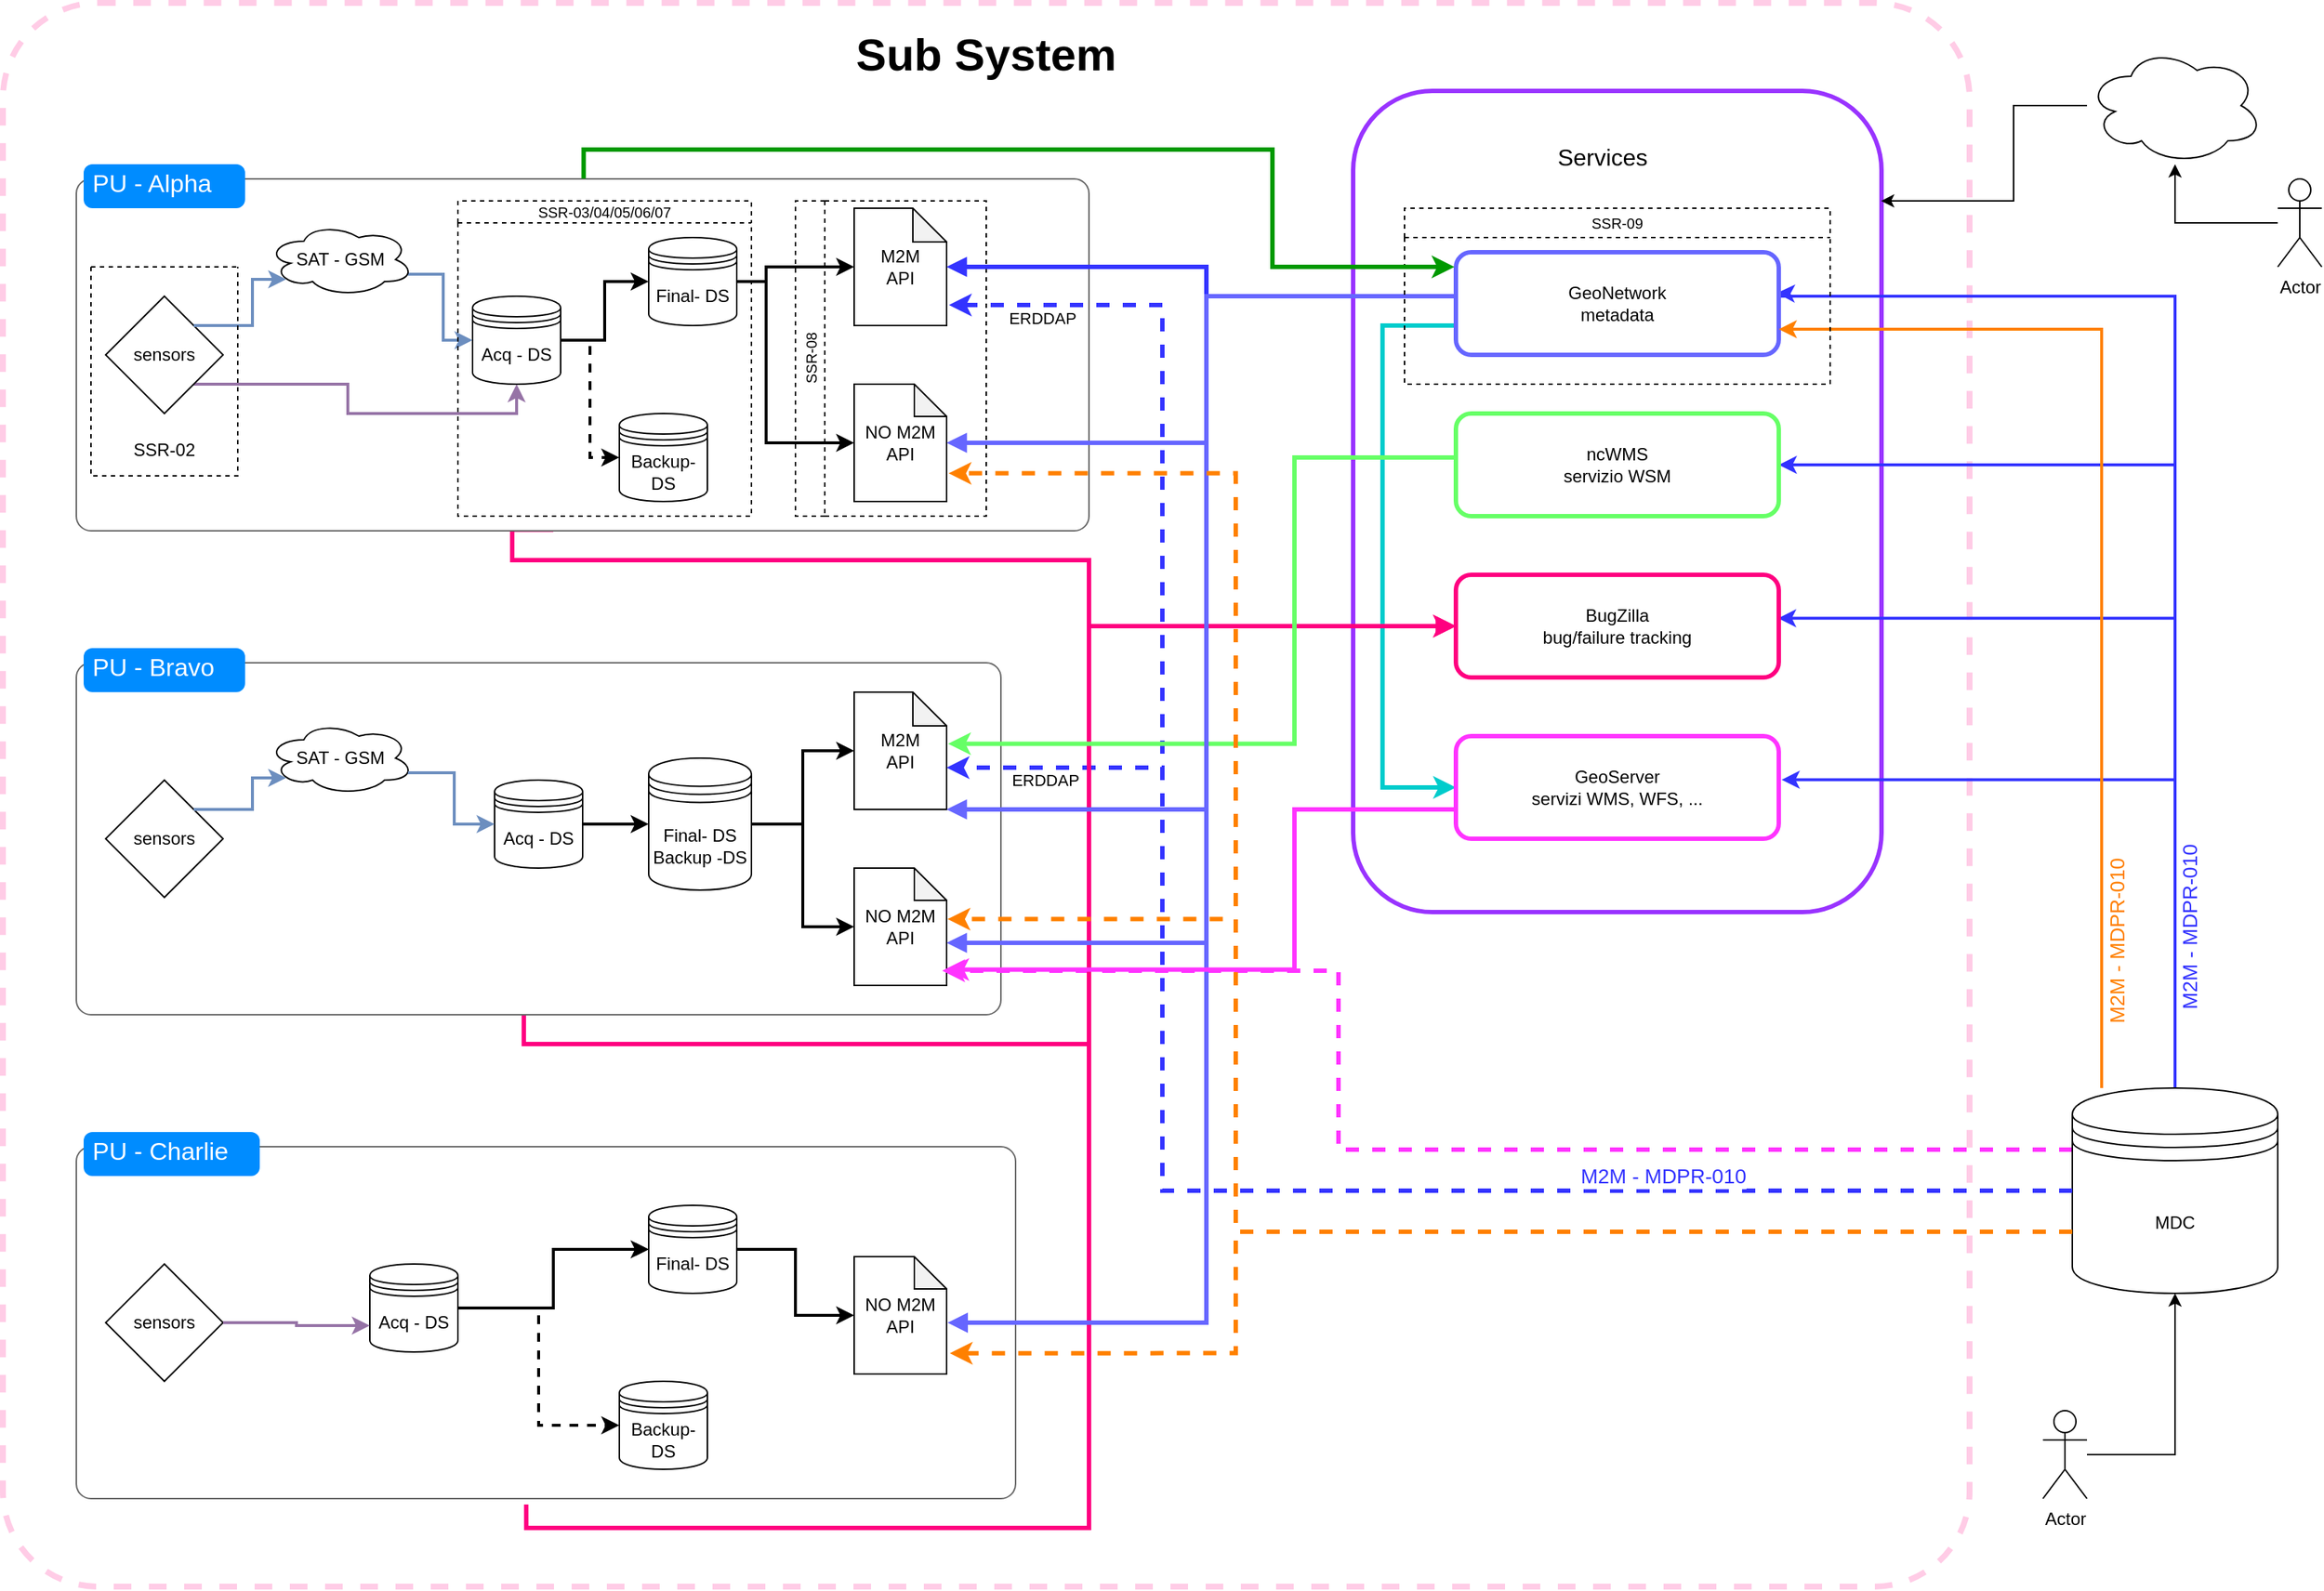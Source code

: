 <mxfile version="24.2.5" type="github">
  <diagram name="Page-1" id="bfDNPefN6Lrd9YBWwyX1">
    <mxGraphModel dx="3146" dy="1217" grid="1" gridSize="10" guides="1" tooltips="1" connect="1" arrows="1" fold="1" page="1" pageScale="1" pageWidth="1654" pageHeight="1169" math="0" shadow="0">
      <root>
        <mxCell id="0" />
        <mxCell id="1" parent="0" />
        <mxCell id="MMC6k4Qsr7HWgsB9ttCt-1" value="" style="rounded=1;whiteSpace=wrap;html=1;arcSize=6;strokeColor=#FFCCE6;strokeWidth=4;dashed=1;" parent="1" vertex="1">
          <mxGeometry x="40" y="40" width="1340" height="1080" as="geometry" />
        </mxCell>
        <mxCell id="MMC6k4Qsr7HWgsB9ttCt-3" value="" style="rounded=1;whiteSpace=wrap;html=1;strokeWidth=3;strokeColor=#9933FF;" parent="1" vertex="1">
          <mxGeometry x="960" y="100" width="360" height="560" as="geometry" />
        </mxCell>
        <mxCell id="Ka6YAdAQ--pgE9nVWyub-12" style="edgeStyle=orthogonalEdgeStyle;rounded=0;orthogonalLoop=1;jettySize=auto;html=1;exitX=0.471;exitY=0.997;exitDx=0;exitDy=0;exitPerimeter=0;entryX=0;entryY=0.5;entryDx=0;entryDy=0;strokeWidth=3;strokeColor=#FF0080;" parent="1" source="MMC6k4Qsr7HWgsB9ttCt-4" target="MMC6k4Qsr7HWgsB9ttCt-80" edge="1">
          <mxGeometry relative="1" as="geometry">
            <mxPoint x="1030" y="470" as="targetPoint" />
            <Array as="points">
              <mxPoint x="387" y="420" />
              <mxPoint x="780" y="420" />
              <mxPoint x="780" y="465" />
            </Array>
          </mxGeometry>
        </mxCell>
        <mxCell id="MMC6k4Qsr7HWgsB9ttCt-4" value="" style="shape=mxgraph.mockup.containers.marginRect;rectMarginTop=10;strokeColor=#666666;strokeWidth=1;dashed=0;rounded=1;arcSize=5;recursiveResize=0;html=1;whiteSpace=wrap;fontSize=10;" parent="1" vertex="1">
          <mxGeometry x="90" y="150" width="690" height="250" as="geometry" />
        </mxCell>
        <mxCell id="Ka6YAdAQ--pgE9nVWyub-41" value="SSR-08" style="swimlane;horizontal=0;whiteSpace=wrap;html=1;dashed=1;startSize=20;fontSize=10;fontStyle=0" parent="MMC6k4Qsr7HWgsB9ttCt-4" vertex="1">
          <mxGeometry x="490" y="25" width="130" height="215" as="geometry" />
        </mxCell>
        <mxCell id="MMC6k4Qsr7HWgsB9ttCt-5" value="PU - Alpha" style="shape=rect;strokeColor=none;fillColor=#008cff;strokeWidth=1;dashed=0;rounded=1;arcSize=20;fontColor=#ffffff;fontSize=17;spacing=2;spacingTop=-2;align=left;autosize=1;spacingLeft=4;resizeWidth=0;resizeHeight=0;perimeter=none;html=1;whiteSpace=wrap;" parent="MMC6k4Qsr7HWgsB9ttCt-4" vertex="1">
          <mxGeometry x="5" width="110" height="30" as="geometry" />
        </mxCell>
        <mxCell id="MMC6k4Qsr7HWgsB9ttCt-24" value="" style="group" parent="MMC6k4Qsr7HWgsB9ttCt-4" vertex="1" connectable="0">
          <mxGeometry x="20" y="30" width="573" height="200" as="geometry" />
        </mxCell>
        <mxCell id="MMC6k4Qsr7HWgsB9ttCt-19" style="edgeStyle=orthogonalEdgeStyle;rounded=0;orthogonalLoop=1;jettySize=auto;html=1;exitX=1;exitY=1;exitDx=0;exitDy=0;entryX=0.5;entryY=1;entryDx=0;entryDy=0;strokeWidth=2;fillColor=#e1d5e7;strokeColor=#9673a6;" parent="MMC6k4Qsr7HWgsB9ttCt-24" source="MMC6k4Qsr7HWgsB9ttCt-13" target="MMC6k4Qsr7HWgsB9ttCt-10" edge="1">
          <mxGeometry relative="1" as="geometry" />
        </mxCell>
        <mxCell id="MMC6k4Qsr7HWgsB9ttCt-13" value="sensors" style="rhombus;whiteSpace=wrap;html=1;" parent="MMC6k4Qsr7HWgsB9ttCt-24" vertex="1">
          <mxGeometry y="60" width="80" height="80" as="geometry" />
        </mxCell>
        <mxCell id="MMC6k4Qsr7HWgsB9ttCt-20" style="edgeStyle=orthogonalEdgeStyle;rounded=0;orthogonalLoop=1;jettySize=auto;html=1;exitX=1;exitY=0.5;exitDx=0;exitDy=0;entryX=0;entryY=0.5;entryDx=0;entryDy=0;strokeWidth=2;" parent="MMC6k4Qsr7HWgsB9ttCt-24" source="MMC6k4Qsr7HWgsB9ttCt-10" target="MMC6k4Qsr7HWgsB9ttCt-11" edge="1">
          <mxGeometry relative="1" as="geometry" />
        </mxCell>
        <mxCell id="MMC6k4Qsr7HWgsB9ttCt-21" style="edgeStyle=orthogonalEdgeStyle;rounded=0;orthogonalLoop=1;jettySize=auto;html=1;exitX=1;exitY=0.5;exitDx=0;exitDy=0;entryX=0;entryY=0.5;entryDx=0;entryDy=0;strokeWidth=2;dashed=1;" parent="MMC6k4Qsr7HWgsB9ttCt-24" source="MMC6k4Qsr7HWgsB9ttCt-10" target="MMC6k4Qsr7HWgsB9ttCt-12" edge="1">
          <mxGeometry relative="1" as="geometry" />
        </mxCell>
        <mxCell id="MMC6k4Qsr7HWgsB9ttCt-10" value="Acq -&amp;nbsp;&lt;span style=&quot;background-color: initial;&quot;&gt;DS&lt;/span&gt;" style="shape=datastore;whiteSpace=wrap;html=1;" parent="MMC6k4Qsr7HWgsB9ttCt-24" vertex="1">
          <mxGeometry x="250" y="60" width="60" height="60" as="geometry" />
        </mxCell>
        <mxCell id="MMC6k4Qsr7HWgsB9ttCt-11" value="Final- DS" style="shape=datastore;whiteSpace=wrap;html=1;" parent="MMC6k4Qsr7HWgsB9ttCt-24" vertex="1">
          <mxGeometry x="370" y="20" width="60" height="60" as="geometry" />
        </mxCell>
        <mxCell id="MMC6k4Qsr7HWgsB9ttCt-12" value="Backup- DS" style="shape=datastore;whiteSpace=wrap;html=1;" parent="MMC6k4Qsr7HWgsB9ttCt-24" vertex="1">
          <mxGeometry x="350" y="140" width="60" height="60" as="geometry" />
        </mxCell>
        <mxCell id="MMC6k4Qsr7HWgsB9ttCt-18" style="edgeStyle=orthogonalEdgeStyle;rounded=0;orthogonalLoop=1;jettySize=auto;html=1;exitX=0.96;exitY=0.7;exitDx=0;exitDy=0;exitPerimeter=0;entryX=0;entryY=0.5;entryDx=0;entryDy=0;strokeWidth=2;fillColor=#dae8fc;strokeColor=#6c8ebf;" parent="MMC6k4Qsr7HWgsB9ttCt-24" source="MMC6k4Qsr7HWgsB9ttCt-14" target="MMC6k4Qsr7HWgsB9ttCt-10" edge="1">
          <mxGeometry relative="1" as="geometry" />
        </mxCell>
        <mxCell id="MMC6k4Qsr7HWgsB9ttCt-14" value="SAT - GSM" style="ellipse;shape=cloud;whiteSpace=wrap;html=1;" parent="MMC6k4Qsr7HWgsB9ttCt-24" vertex="1">
          <mxGeometry x="110" y="10" width="100" height="50" as="geometry" />
        </mxCell>
        <mxCell id="MMC6k4Qsr7HWgsB9ttCt-15" value="M2M&lt;div&gt;API&lt;/div&gt;" style="shape=note;whiteSpace=wrap;html=1;backgroundOutline=1;darkOpacity=0.05;size=23;" parent="MMC6k4Qsr7HWgsB9ttCt-24" vertex="1">
          <mxGeometry x="510" width="63" height="80" as="geometry" />
        </mxCell>
        <mxCell id="MMC6k4Qsr7HWgsB9ttCt-16" value="NO M2M&lt;div&gt;API&lt;/div&gt;" style="shape=note;whiteSpace=wrap;html=1;backgroundOutline=1;darkOpacity=0.05;size=22;" parent="MMC6k4Qsr7HWgsB9ttCt-24" vertex="1">
          <mxGeometry x="510" y="120" width="63" height="80" as="geometry" />
        </mxCell>
        <mxCell id="MMC6k4Qsr7HWgsB9ttCt-17" style="edgeStyle=orthogonalEdgeStyle;rounded=0;orthogonalLoop=1;jettySize=auto;html=1;exitX=1;exitY=0;exitDx=0;exitDy=0;entryX=0.13;entryY=0.77;entryDx=0;entryDy=0;entryPerimeter=0;strokeWidth=2;fillColor=#dae8fc;strokeColor=#6c8ebf;" parent="MMC6k4Qsr7HWgsB9ttCt-24" source="MMC6k4Qsr7HWgsB9ttCt-13" target="MMC6k4Qsr7HWgsB9ttCt-14" edge="1">
          <mxGeometry relative="1" as="geometry" />
        </mxCell>
        <mxCell id="MMC6k4Qsr7HWgsB9ttCt-22" style="edgeStyle=orthogonalEdgeStyle;rounded=0;orthogonalLoop=1;jettySize=auto;html=1;exitX=1;exitY=0.5;exitDx=0;exitDy=0;entryX=0;entryY=0.5;entryDx=0;entryDy=0;entryPerimeter=0;strokeWidth=2;" parent="MMC6k4Qsr7HWgsB9ttCt-24" source="MMC6k4Qsr7HWgsB9ttCt-11" target="MMC6k4Qsr7HWgsB9ttCt-15" edge="1">
          <mxGeometry relative="1" as="geometry">
            <Array as="points">
              <mxPoint x="450" y="50" />
              <mxPoint x="450" y="40" />
            </Array>
          </mxGeometry>
        </mxCell>
        <mxCell id="MMC6k4Qsr7HWgsB9ttCt-23" style="edgeStyle=orthogonalEdgeStyle;rounded=0;orthogonalLoop=1;jettySize=auto;html=1;exitX=1;exitY=0.5;exitDx=0;exitDy=0;entryX=0;entryY=0.5;entryDx=0;entryDy=0;entryPerimeter=0;strokeWidth=2;" parent="MMC6k4Qsr7HWgsB9ttCt-24" source="MMC6k4Qsr7HWgsB9ttCt-11" target="MMC6k4Qsr7HWgsB9ttCt-16" edge="1">
          <mxGeometry relative="1" as="geometry">
            <Array as="points">
              <mxPoint x="450" y="50" />
              <mxPoint x="450" y="160" />
            </Array>
          </mxGeometry>
        </mxCell>
        <mxCell id="Ka6YAdAQ--pgE9nVWyub-44" value="" style="swimlane;startSize=0;dashed=1;" parent="MMC6k4Qsr7HWgsB9ttCt-24" vertex="1">
          <mxGeometry x="-10" y="40" width="100" height="142.5" as="geometry">
            <mxRectangle x="-170" y="335" width="110" height="125" as="alternateBounds" />
          </mxGeometry>
        </mxCell>
        <mxCell id="Ka6YAdAQ--pgE9nVWyub-19" value="SSR-02" style="text;strokeColor=none;align=center;fillColor=none;html=1;verticalAlign=middle;whiteSpace=wrap;rounded=0;" parent="MMC6k4Qsr7HWgsB9ttCt-4" vertex="1">
          <mxGeometry x="30" y="180" width="60" height="30" as="geometry" />
        </mxCell>
        <mxCell id="Ka6YAdAQ--pgE9nVWyub-20" value="SSR-03/04/05/06/07" style="swimlane;dashed=1;fontStyle=0;fontSize=10;startSize=15;" parent="MMC6k4Qsr7HWgsB9ttCt-4" vertex="1">
          <mxGeometry x="260" y="25" width="200" height="215" as="geometry" />
        </mxCell>
        <mxCell id="MMC6k4Qsr7HWgsB9ttCt-6" value="" style="shape=mxgraph.mockup.containers.marginRect;rectMarginTop=10;strokeColor=#666666;strokeWidth=1;dashed=0;rounded=1;arcSize=5;recursiveResize=0;html=1;whiteSpace=wrap;" parent="1" vertex="1">
          <mxGeometry x="90" y="480" width="630" height="250" as="geometry" />
        </mxCell>
        <mxCell id="MMC6k4Qsr7HWgsB9ttCt-7" value="PU - Bravo" style="shape=rect;strokeColor=none;fillColor=#008cff;strokeWidth=1;dashed=0;rounded=1;arcSize=20;fontColor=#ffffff;fontSize=17;spacing=2;spacingTop=-2;align=left;autosize=1;spacingLeft=4;resizeWidth=0;resizeHeight=0;perimeter=none;html=1;whiteSpace=wrap;" parent="MMC6k4Qsr7HWgsB9ttCt-6" vertex="1">
          <mxGeometry x="5" width="110" height="30" as="geometry" />
        </mxCell>
        <mxCell id="MMC6k4Qsr7HWgsB9ttCt-40" value="" style="group" parent="MMC6k4Qsr7HWgsB9ttCt-6" vertex="1" connectable="0">
          <mxGeometry x="20" y="30" width="573" height="200" as="geometry" />
        </mxCell>
        <mxCell id="MMC6k4Qsr7HWgsB9ttCt-42" value="sensors" style="rhombus;whiteSpace=wrap;html=1;" parent="MMC6k4Qsr7HWgsB9ttCt-40" vertex="1">
          <mxGeometry y="60" width="80" height="80" as="geometry" />
        </mxCell>
        <mxCell id="MMC6k4Qsr7HWgsB9ttCt-49" value="SAT - GSM" style="ellipse;shape=cloud;whiteSpace=wrap;html=1;" parent="MMC6k4Qsr7HWgsB9ttCt-40" vertex="1">
          <mxGeometry x="110" y="20" width="100" height="50" as="geometry" />
        </mxCell>
        <mxCell id="MMC6k4Qsr7HWgsB9ttCt-50" value="M2M&lt;div&gt;API&lt;/div&gt;" style="shape=note;whiteSpace=wrap;html=1;backgroundOutline=1;darkOpacity=0.05;size=23;" parent="MMC6k4Qsr7HWgsB9ttCt-40" vertex="1">
          <mxGeometry x="510" width="63" height="80" as="geometry" />
        </mxCell>
        <mxCell id="MMC6k4Qsr7HWgsB9ttCt-51" value="NO M2M&lt;div&gt;API&lt;/div&gt;" style="shape=note;whiteSpace=wrap;html=1;backgroundOutline=1;darkOpacity=0.05;size=22;" parent="MMC6k4Qsr7HWgsB9ttCt-40" vertex="1">
          <mxGeometry x="510" y="120" width="63" height="80" as="geometry" />
        </mxCell>
        <mxCell id="MMC6k4Qsr7HWgsB9ttCt-52" style="edgeStyle=orthogonalEdgeStyle;rounded=0;orthogonalLoop=1;jettySize=auto;html=1;exitX=1;exitY=0;exitDx=0;exitDy=0;entryX=0.13;entryY=0.77;entryDx=0;entryDy=0;entryPerimeter=0;strokeWidth=2;fillColor=#dae8fc;strokeColor=#6c8ebf;" parent="MMC6k4Qsr7HWgsB9ttCt-40" source="MMC6k4Qsr7HWgsB9ttCt-42" target="MMC6k4Qsr7HWgsB9ttCt-49" edge="1">
          <mxGeometry relative="1" as="geometry" />
        </mxCell>
        <mxCell id="MMC6k4Qsr7HWgsB9ttCt-46" value="Final- DS&lt;div&gt;Backup -DS&lt;/div&gt;" style="shape=datastore;whiteSpace=wrap;html=1;" parent="MMC6k4Qsr7HWgsB9ttCt-6" vertex="1">
          <mxGeometry x="390" y="75" width="70" height="90" as="geometry" />
        </mxCell>
        <mxCell id="MMC6k4Qsr7HWgsB9ttCt-43" style="edgeStyle=orthogonalEdgeStyle;rounded=0;orthogonalLoop=1;jettySize=auto;html=1;exitX=1;exitY=0.5;exitDx=0;exitDy=0;entryX=0;entryY=0.5;entryDx=0;entryDy=0;strokeWidth=2;" parent="MMC6k4Qsr7HWgsB9ttCt-6" source="MMC6k4Qsr7HWgsB9ttCt-45" target="MMC6k4Qsr7HWgsB9ttCt-46" edge="1">
          <mxGeometry relative="1" as="geometry" />
        </mxCell>
        <mxCell id="MMC6k4Qsr7HWgsB9ttCt-53" style="edgeStyle=orthogonalEdgeStyle;rounded=0;orthogonalLoop=1;jettySize=auto;html=1;exitX=1;exitY=0.5;exitDx=0;exitDy=0;entryX=0;entryY=0.5;entryDx=0;entryDy=0;entryPerimeter=0;strokeWidth=2;" parent="MMC6k4Qsr7HWgsB9ttCt-6" source="MMC6k4Qsr7HWgsB9ttCt-46" target="MMC6k4Qsr7HWgsB9ttCt-50" edge="1">
          <mxGeometry relative="1" as="geometry" />
        </mxCell>
        <mxCell id="MMC6k4Qsr7HWgsB9ttCt-54" style="edgeStyle=orthogonalEdgeStyle;rounded=0;orthogonalLoop=1;jettySize=auto;html=1;exitX=1;exitY=0.5;exitDx=0;exitDy=0;entryX=0;entryY=0.5;entryDx=0;entryDy=0;entryPerimeter=0;strokeWidth=2;" parent="MMC6k4Qsr7HWgsB9ttCt-6" source="MMC6k4Qsr7HWgsB9ttCt-46" target="MMC6k4Qsr7HWgsB9ttCt-51" edge="1">
          <mxGeometry relative="1" as="geometry" />
        </mxCell>
        <mxCell id="MMC6k4Qsr7HWgsB9ttCt-45" value="Acq -&amp;nbsp;&lt;span style=&quot;background-color: initial;&quot;&gt;DS&lt;/span&gt;" style="shape=datastore;whiteSpace=wrap;html=1;" parent="MMC6k4Qsr7HWgsB9ttCt-6" vertex="1">
          <mxGeometry x="285" y="90" width="60" height="60" as="geometry" />
        </mxCell>
        <mxCell id="MMC6k4Qsr7HWgsB9ttCt-48" style="edgeStyle=orthogonalEdgeStyle;rounded=0;orthogonalLoop=1;jettySize=auto;html=1;exitX=0.96;exitY=0.7;exitDx=0;exitDy=0;exitPerimeter=0;entryX=0;entryY=0.5;entryDx=0;entryDy=0;strokeWidth=2;fillColor=#dae8fc;strokeColor=#6c8ebf;" parent="MMC6k4Qsr7HWgsB9ttCt-6" source="MMC6k4Qsr7HWgsB9ttCt-49" target="MMC6k4Qsr7HWgsB9ttCt-45" edge="1">
          <mxGeometry relative="1" as="geometry" />
        </mxCell>
        <mxCell id="Ka6YAdAQ--pgE9nVWyub-13" style="edgeStyle=orthogonalEdgeStyle;rounded=0;orthogonalLoop=1;jettySize=auto;html=1;entryX=0;entryY=0.5;entryDx=0;entryDy=0;exitX=0.479;exitY=1.016;exitDx=0;exitDy=0;exitPerimeter=0;strokeWidth=3;strokeColor=#FF0080;" parent="1" source="MMC6k4Qsr7HWgsB9ttCt-8" target="MMC6k4Qsr7HWgsB9ttCt-80" edge="1">
          <mxGeometry relative="1" as="geometry">
            <Array as="points">
              <mxPoint x="397" y="1080" />
              <mxPoint x="780" y="1080" />
              <mxPoint x="780" y="465" />
            </Array>
          </mxGeometry>
        </mxCell>
        <mxCell id="MMC6k4Qsr7HWgsB9ttCt-8" value="" style="shape=mxgraph.mockup.containers.marginRect;rectMarginTop=10;strokeColor=#666666;strokeWidth=1;dashed=0;rounded=1;arcSize=5;recursiveResize=0;html=1;whiteSpace=wrap;" parent="1" vertex="1">
          <mxGeometry x="90" y="810" width="640" height="250" as="geometry" />
        </mxCell>
        <mxCell id="MMC6k4Qsr7HWgsB9ttCt-9" value="PU - Charlie" style="shape=rect;strokeColor=none;fillColor=#008cff;strokeWidth=1;dashed=0;rounded=1;arcSize=20;fontColor=#ffffff;fontSize=17;spacing=2;spacingTop=-2;align=left;autosize=1;spacingLeft=4;resizeWidth=0;resizeHeight=0;perimeter=none;html=1;whiteSpace=wrap;" parent="MMC6k4Qsr7HWgsB9ttCt-8" vertex="1">
          <mxGeometry x="5" width="120" height="30" as="geometry" />
        </mxCell>
        <mxCell id="MMC6k4Qsr7HWgsB9ttCt-57" value="" style="group" parent="MMC6k4Qsr7HWgsB9ttCt-8" vertex="1" connectable="0">
          <mxGeometry x="20" y="30" width="573" height="200" as="geometry" />
        </mxCell>
        <mxCell id="MMC6k4Qsr7HWgsB9ttCt-59" value="sensors" style="rhombus;whiteSpace=wrap;html=1;" parent="MMC6k4Qsr7HWgsB9ttCt-57" vertex="1">
          <mxGeometry y="60" width="80" height="80" as="geometry" />
        </mxCell>
        <mxCell id="MMC6k4Qsr7HWgsB9ttCt-63" value="Final- DS" style="shape=datastore;whiteSpace=wrap;html=1;" parent="MMC6k4Qsr7HWgsB9ttCt-57" vertex="1">
          <mxGeometry x="370" y="20" width="60" height="60" as="geometry" />
        </mxCell>
        <mxCell id="MMC6k4Qsr7HWgsB9ttCt-64" value="Backup- DS" style="shape=datastore;whiteSpace=wrap;html=1;" parent="MMC6k4Qsr7HWgsB9ttCt-57" vertex="1">
          <mxGeometry x="350" y="140" width="60" height="60" as="geometry" />
        </mxCell>
        <mxCell id="MMC6k4Qsr7HWgsB9ttCt-62" value="Acq -&amp;nbsp;&lt;span style=&quot;background-color: initial;&quot;&gt;DS&lt;/span&gt;" style="shape=datastore;whiteSpace=wrap;html=1;" parent="MMC6k4Qsr7HWgsB9ttCt-8" vertex="1">
          <mxGeometry x="200" y="90" width="60" height="60" as="geometry" />
        </mxCell>
        <mxCell id="MMC6k4Qsr7HWgsB9ttCt-60" style="edgeStyle=orthogonalEdgeStyle;rounded=0;orthogonalLoop=1;jettySize=auto;html=1;exitX=1;exitY=0.5;exitDx=0;exitDy=0;entryX=0;entryY=0.5;entryDx=0;entryDy=0;strokeWidth=2;" parent="MMC6k4Qsr7HWgsB9ttCt-8" source="MMC6k4Qsr7HWgsB9ttCt-62" target="MMC6k4Qsr7HWgsB9ttCt-63" edge="1">
          <mxGeometry relative="1" as="geometry" />
        </mxCell>
        <mxCell id="MMC6k4Qsr7HWgsB9ttCt-61" style="edgeStyle=orthogonalEdgeStyle;rounded=0;orthogonalLoop=1;jettySize=auto;html=1;exitX=1;exitY=0.5;exitDx=0;exitDy=0;entryX=0;entryY=0.5;entryDx=0;entryDy=0;strokeWidth=2;dashed=1;" parent="MMC6k4Qsr7HWgsB9ttCt-8" source="MMC6k4Qsr7HWgsB9ttCt-62" target="MMC6k4Qsr7HWgsB9ttCt-64" edge="1">
          <mxGeometry relative="1" as="geometry" />
        </mxCell>
        <mxCell id="MMC6k4Qsr7HWgsB9ttCt-73" value="" style="edgeStyle=orthogonalEdgeStyle;rounded=0;orthogonalLoop=1;jettySize=auto;html=1;" parent="MMC6k4Qsr7HWgsB9ttCt-8" source="MMC6k4Qsr7HWgsB9ttCt-62" target="MMC6k4Qsr7HWgsB9ttCt-63" edge="1">
          <mxGeometry relative="1" as="geometry" />
        </mxCell>
        <mxCell id="MMC6k4Qsr7HWgsB9ttCt-58" style="edgeStyle=orthogonalEdgeStyle;rounded=0;orthogonalLoop=1;jettySize=auto;html=1;exitX=1;exitY=0.5;exitDx=0;exitDy=0;entryX=0;entryY=0.7;entryDx=0;entryDy=0;strokeWidth=2;fillColor=#e1d5e7;strokeColor=#9673a6;" parent="MMC6k4Qsr7HWgsB9ttCt-8" source="MMC6k4Qsr7HWgsB9ttCt-59" target="MMC6k4Qsr7HWgsB9ttCt-62" edge="1">
          <mxGeometry relative="1" as="geometry" />
        </mxCell>
        <mxCell id="MMC6k4Qsr7HWgsB9ttCt-68" value="NO M2M&lt;div&gt;API&lt;/div&gt;" style="shape=note;whiteSpace=wrap;html=1;backgroundOutline=1;darkOpacity=0.05;size=22;" parent="MMC6k4Qsr7HWgsB9ttCt-8" vertex="1">
          <mxGeometry x="530" y="85" width="63" height="80" as="geometry" />
        </mxCell>
        <mxCell id="MMC6k4Qsr7HWgsB9ttCt-71" style="edgeStyle=orthogonalEdgeStyle;rounded=0;orthogonalLoop=1;jettySize=auto;html=1;exitX=1;exitY=0.5;exitDx=0;exitDy=0;entryX=0;entryY=0.5;entryDx=0;entryDy=0;entryPerimeter=0;strokeWidth=2;" parent="MMC6k4Qsr7HWgsB9ttCt-8" source="MMC6k4Qsr7HWgsB9ttCt-63" target="MMC6k4Qsr7HWgsB9ttCt-68" edge="1">
          <mxGeometry relative="1" as="geometry" />
        </mxCell>
        <mxCell id="MMC6k4Qsr7HWgsB9ttCt-84" style="edgeStyle=orthogonalEdgeStyle;rounded=0;orthogonalLoop=1;jettySize=auto;html=1;entryX=0.994;entryY=0.398;entryDx=0;entryDy=0;strokeWidth=2;strokeColor=#3333FF;entryPerimeter=0;" parent="1" source="MMC6k4Qsr7HWgsB9ttCt-56" target="MMC6k4Qsr7HWgsB9ttCt-76" edge="1">
          <mxGeometry relative="1" as="geometry">
            <Array as="points">
              <mxPoint x="1520" y="240" />
              <mxPoint x="1250" y="240" />
              <mxPoint x="1250" y="238" />
            </Array>
          </mxGeometry>
        </mxCell>
        <mxCell id="MMC6k4Qsr7HWgsB9ttCt-85" style="edgeStyle=orthogonalEdgeStyle;rounded=0;orthogonalLoop=1;jettySize=auto;html=1;exitX=0.5;exitY=0;exitDx=0;exitDy=0;entryX=1;entryY=0.5;entryDx=0;entryDy=0;strokeWidth=2;strokeColor=#3333FF;" parent="1" source="MMC6k4Qsr7HWgsB9ttCt-56" target="MMC6k4Qsr7HWgsB9ttCt-79" edge="1">
          <mxGeometry relative="1" as="geometry" />
        </mxCell>
        <mxCell id="MMC6k4Qsr7HWgsB9ttCt-86" style="edgeStyle=orthogonalEdgeStyle;rounded=0;orthogonalLoop=1;jettySize=auto;html=1;entryX=0.998;entryY=0.423;entryDx=0;entryDy=0;strokeWidth=2;strokeColor=#3333FF;entryPerimeter=0;" parent="1" source="MMC6k4Qsr7HWgsB9ttCt-56" target="MMC6k4Qsr7HWgsB9ttCt-80" edge="1">
          <mxGeometry relative="1" as="geometry">
            <Array as="points">
              <mxPoint x="1520" y="460" />
            </Array>
          </mxGeometry>
        </mxCell>
        <mxCell id="MMC6k4Qsr7HWgsB9ttCt-87" style="edgeStyle=orthogonalEdgeStyle;rounded=0;orthogonalLoop=1;jettySize=auto;html=1;entryX=1.009;entryY=0.425;entryDx=0;entryDy=0;strokeWidth=2;strokeColor=#3333FF;entryPerimeter=0;" parent="1" source="MMC6k4Qsr7HWgsB9ttCt-56" target="MMC6k4Qsr7HWgsB9ttCt-81" edge="1">
          <mxGeometry relative="1" as="geometry">
            <Array as="points">
              <mxPoint x="1520" y="570" />
            </Array>
          </mxGeometry>
        </mxCell>
        <mxCell id="Ka6YAdAQ--pgE9nVWyub-1" value="M2M - MDPR-010" style="edgeLabel;html=1;align=center;verticalAlign=middle;resizable=0;points=[];rotation=-90;fontSize=14;fontColor=#3333FF;" parent="MMC6k4Qsr7HWgsB9ttCt-87" vertex="1" connectable="0">
          <mxGeometry x="-0.667" relative="1" as="geometry">
            <mxPoint x="10" y="-30" as="offset" />
          </mxGeometry>
        </mxCell>
        <mxCell id="Ka6YAdAQ--pgE9nVWyub-11" style="edgeStyle=orthogonalEdgeStyle;rounded=0;orthogonalLoop=1;jettySize=auto;html=1;exitX=0;exitY=0.3;exitDx=0;exitDy=0;strokeWidth=3;strokeColor=#FF33FF;dashed=1;" parent="1" source="MMC6k4Qsr7HWgsB9ttCt-56" edge="1">
          <mxGeometry relative="1" as="geometry">
            <mxPoint x="680" y="700" as="targetPoint" />
            <Array as="points">
              <mxPoint x="950" y="822" />
              <mxPoint x="950" y="700" />
            </Array>
          </mxGeometry>
        </mxCell>
        <mxCell id="MMC6k4Qsr7HWgsB9ttCt-56" value="MDC" style="shape=datastore;whiteSpace=wrap;html=1;" parent="1" vertex="1">
          <mxGeometry x="1450" y="780" width="140" height="140" as="geometry" />
        </mxCell>
        <mxCell id="MMC6k4Qsr7HWgsB9ttCt-74" value="Sub System" style="text;strokeColor=none;align=center;fillColor=none;html=1;verticalAlign=middle;whiteSpace=wrap;rounded=0;fontSize=31;fontStyle=1" parent="1" vertex="1">
          <mxGeometry x="600" y="60" width="220" height="30" as="geometry" />
        </mxCell>
        <mxCell id="MMC6k4Qsr7HWgsB9ttCt-75" value="Services" style="text;strokeColor=none;align=center;fillColor=none;html=1;verticalAlign=middle;whiteSpace=wrap;rounded=0;fontSize=16;" parent="1" vertex="1">
          <mxGeometry x="1100" y="130" width="60" height="30" as="geometry" />
        </mxCell>
        <mxCell id="Ka6YAdAQ--pgE9nVWyub-47" style="edgeStyle=orthogonalEdgeStyle;rounded=0;orthogonalLoop=1;jettySize=auto;html=1;entryX=0;entryY=0.5;entryDx=0;entryDy=0;strokeWidth=3;strokeColor=#00CCCC;" parent="1" source="MMC6k4Qsr7HWgsB9ttCt-76" target="MMC6k4Qsr7HWgsB9ttCt-81" edge="1">
          <mxGeometry relative="1" as="geometry">
            <Array as="points">
              <mxPoint x="980" y="260" />
              <mxPoint x="980" y="575" />
            </Array>
          </mxGeometry>
        </mxCell>
        <mxCell id="MMC6k4Qsr7HWgsB9ttCt-76" value="GeoNetwork&lt;div&gt;metadata&lt;/div&gt;" style="rounded=1;whiteSpace=wrap;html=1;strokeWidth=3;strokeColor=#6666FF;" parent="1" vertex="1">
          <mxGeometry x="1030" y="210" width="220" height="70" as="geometry" />
        </mxCell>
        <mxCell id="MMC6k4Qsr7HWgsB9ttCt-79" value="ncWMS&lt;div&gt;servizio WSM&lt;/div&gt;" style="rounded=1;whiteSpace=wrap;html=1;strokeColor=#66FF66;strokeWidth=3;" parent="1" vertex="1">
          <mxGeometry x="1030" y="320" width="220" height="70" as="geometry" />
        </mxCell>
        <mxCell id="MMC6k4Qsr7HWgsB9ttCt-80" value="BugZilla&lt;div&gt;bug/failure tracking&lt;/div&gt;" style="rounded=1;whiteSpace=wrap;html=1;strokeColor=#FF0080;strokeWidth=3;" parent="1" vertex="1">
          <mxGeometry x="1030" y="430" width="220" height="70" as="geometry" />
        </mxCell>
        <mxCell id="MMC6k4Qsr7HWgsB9ttCt-81" value="GeoServer&lt;div&gt;servizi WMS, WFS, ...&lt;/div&gt;" style="rounded=1;whiteSpace=wrap;html=1;strokeWidth=3;strokeColor=#FF33FF;" parent="1" vertex="1">
          <mxGeometry x="1030" y="540" width="220" height="70" as="geometry" />
        </mxCell>
        <mxCell id="MMC6k4Qsr7HWgsB9ttCt-82" style="edgeStyle=orthogonalEdgeStyle;rounded=0;orthogonalLoop=1;jettySize=auto;html=1;entryX=1.026;entryY=0.831;entryDx=0;entryDy=0;entryPerimeter=0;strokeColor=#3333FF;dashed=1;strokeWidth=3;" parent="1" source="MMC6k4Qsr7HWgsB9ttCt-56" target="MMC6k4Qsr7HWgsB9ttCt-15" edge="1">
          <mxGeometry relative="1" as="geometry">
            <Array as="points">
              <mxPoint x="830" y="850" />
              <mxPoint x="830" y="246" />
              <mxPoint x="685" y="246" />
            </Array>
          </mxGeometry>
        </mxCell>
        <mxCell id="MMC6k4Qsr7HWgsB9ttCt-83" style="edgeStyle=orthogonalEdgeStyle;rounded=0;orthogonalLoop=1;jettySize=auto;html=1;exitX=0;exitY=0.5;exitDx=0;exitDy=0;entryX=0;entryY=0;entryDx=63;entryDy=51.5;entryPerimeter=0;strokeWidth=3;strokeColor=#3333FF;dashed=1;" parent="1" source="MMC6k4Qsr7HWgsB9ttCt-56" target="MMC6k4Qsr7HWgsB9ttCt-50" edge="1">
          <mxGeometry relative="1" as="geometry">
            <Array as="points">
              <mxPoint x="830" y="850" />
              <mxPoint x="830" y="562" />
            </Array>
          </mxGeometry>
        </mxCell>
        <mxCell id="MMC6k4Qsr7HWgsB9ttCt-96" value="M2M - MDPR-010" style="edgeLabel;html=1;align=center;verticalAlign=middle;resizable=0;points=[];fontSize=14;fontColor=#3333FF;" parent="MMC6k4Qsr7HWgsB9ttCt-83" vertex="1" connectable="0">
          <mxGeometry x="-0.542" y="3" relative="1" as="geometry">
            <mxPoint x="-38" y="-13" as="offset" />
          </mxGeometry>
        </mxCell>
        <mxCell id="MMC6k4Qsr7HWgsB9ttCt-91" style="edgeStyle=orthogonalEdgeStyle;rounded=0;orthogonalLoop=1;jettySize=auto;html=1;entryX=0.484;entryY=1.002;entryDx=0;entryDy=0;entryPerimeter=0;strokeWidth=3;startArrow=block;startFill=1;endArrow=none;endFill=0;fillColor=#d80073;strokeColor=#FF0080;exitX=0;exitY=0.5;exitDx=0;exitDy=0;" parent="1" source="MMC6k4Qsr7HWgsB9ttCt-80" target="MMC6k4Qsr7HWgsB9ttCt-6" edge="1">
          <mxGeometry relative="1" as="geometry">
            <Array as="points">
              <mxPoint x="780" y="465" />
              <mxPoint x="780" y="750" />
              <mxPoint x="395" y="750" />
            </Array>
            <mxPoint x="1030" y="460" as="sourcePoint" />
          </mxGeometry>
        </mxCell>
        <mxCell id="MMC6k4Qsr7HWgsB9ttCt-92" style="edgeStyle=orthogonalEdgeStyle;rounded=0;orthogonalLoop=1;jettySize=auto;html=1;entryX=1.016;entryY=0.44;entryDx=0;entryDy=0;entryPerimeter=0;exitX=0;exitY=0.5;exitDx=0;exitDy=0;strokeColor=#66FF66;strokeWidth=3;" parent="1" source="MMC6k4Qsr7HWgsB9ttCt-79" target="MMC6k4Qsr7HWgsB9ttCt-50" edge="1">
          <mxGeometry relative="1" as="geometry">
            <Array as="points">
              <mxPoint x="1030" y="350" />
              <mxPoint x="920" y="350" />
              <mxPoint x="920" y="545" />
            </Array>
          </mxGeometry>
        </mxCell>
        <mxCell id="MMC6k4Qsr7HWgsB9ttCt-95" value="ERDDAP" style="edgeLabel;html=1;align=center;verticalAlign=middle;resizable=0;points=[];" parent="MMC6k4Qsr7HWgsB9ttCt-92" vertex="1" connectable="0">
          <mxGeometry x="-0.206" y="-1" relative="1" as="geometry">
            <mxPoint x="-169" y="118" as="offset" />
          </mxGeometry>
        </mxCell>
        <mxCell id="MMC6k4Qsr7HWgsB9ttCt-93" value="" style="ellipse;shape=cloud;whiteSpace=wrap;html=1;" parent="1" vertex="1">
          <mxGeometry x="1460" y="70" width="120" height="80" as="geometry" />
        </mxCell>
        <mxCell id="MMC6k4Qsr7HWgsB9ttCt-94" style="edgeStyle=orthogonalEdgeStyle;rounded=0;orthogonalLoop=1;jettySize=auto;html=1;entryX=0.999;entryY=0.134;entryDx=0;entryDy=0;entryPerimeter=0;" parent="1" source="MMC6k4Qsr7HWgsB9ttCt-93" target="MMC6k4Qsr7HWgsB9ttCt-3" edge="1">
          <mxGeometry relative="1" as="geometry">
            <Array as="points">
              <mxPoint x="1410" y="110" />
              <mxPoint x="1410" y="175" />
            </Array>
          </mxGeometry>
        </mxCell>
        <mxCell id="MMC6k4Qsr7HWgsB9ttCt-97" style="edgeStyle=orthogonalEdgeStyle;rounded=0;orthogonalLoop=1;jettySize=auto;html=1;strokeColor=#3333FF;strokeWidth=3;startArrow=block;startFill=1;endArrow=none;endFill=0;" parent="1" source="MMC6k4Qsr7HWgsB9ttCt-15" edge="1">
          <mxGeometry relative="1" as="geometry">
            <Array as="points">
              <mxPoint x="860" y="220" />
              <mxPoint x="860" y="240" />
              <mxPoint x="1030" y="240" />
            </Array>
            <mxPoint x="1030" y="240" as="targetPoint" />
          </mxGeometry>
        </mxCell>
        <mxCell id="MMC6k4Qsr7HWgsB9ttCt-98" style="edgeStyle=orthogonalEdgeStyle;rounded=0;orthogonalLoop=1;jettySize=auto;html=1;entryX=0;entryY=0.5;entryDx=0;entryDy=0;startArrow=block;startFill=1;strokeColor=#6666FF;strokeWidth=3;endArrow=none;endFill=0;" parent="1" source="MMC6k4Qsr7HWgsB9ttCt-16" target="MMC6k4Qsr7HWgsB9ttCt-76" edge="1">
          <mxGeometry relative="1" as="geometry">
            <mxPoint x="1030" y="240" as="targetPoint" />
            <Array as="points">
              <mxPoint x="860" y="340" />
              <mxPoint x="860" y="240" />
              <mxPoint x="1030" y="240" />
            </Array>
          </mxGeometry>
        </mxCell>
        <mxCell id="MMC6k4Qsr7HWgsB9ttCt-99" style="edgeStyle=orthogonalEdgeStyle;rounded=0;orthogonalLoop=1;jettySize=auto;html=1;entryX=1;entryY=1;entryDx=0;entryDy=0;entryPerimeter=0;strokeColor=#6666FF;startArrow=none;startFill=0;strokeWidth=3;endArrow=block;endFill=1;" parent="1" source="MMC6k4Qsr7HWgsB9ttCt-76" target="MMC6k4Qsr7HWgsB9ttCt-50" edge="1">
          <mxGeometry relative="1" as="geometry">
            <Array as="points">
              <mxPoint x="860" y="240" />
              <mxPoint x="860" y="590" />
            </Array>
          </mxGeometry>
        </mxCell>
        <mxCell id="MMC6k4Qsr7HWgsB9ttCt-100" style="edgeStyle=orthogonalEdgeStyle;rounded=0;orthogonalLoop=1;jettySize=auto;html=1;entryX=0;entryY=0;entryDx=63;entryDy=51;entryPerimeter=0;strokeWidth=3;strokeColor=#6666FF;endArrow=block;endFill=1;" parent="1" source="MMC6k4Qsr7HWgsB9ttCt-76" target="MMC6k4Qsr7HWgsB9ttCt-51" edge="1">
          <mxGeometry relative="1" as="geometry">
            <Array as="points">
              <mxPoint x="860" y="240" />
              <mxPoint x="860" y="681" />
            </Array>
          </mxGeometry>
        </mxCell>
        <mxCell id="MMC6k4Qsr7HWgsB9ttCt-101" style="edgeStyle=orthogonalEdgeStyle;rounded=0;orthogonalLoop=1;jettySize=auto;html=1;entryX=1.01;entryY=0.563;entryDx=0;entryDy=0;entryPerimeter=0;strokeWidth=3;strokeColor=#6666FF;endArrow=block;endFill=1;" parent="1" source="MMC6k4Qsr7HWgsB9ttCt-76" target="MMC6k4Qsr7HWgsB9ttCt-68" edge="1">
          <mxGeometry relative="1" as="geometry">
            <Array as="points">
              <mxPoint x="860" y="240" />
              <mxPoint x="860" y="940" />
            </Array>
          </mxGeometry>
        </mxCell>
        <mxCell id="Ka6YAdAQ--pgE9nVWyub-2" style="edgeStyle=orthogonalEdgeStyle;rounded=0;orthogonalLoop=1;jettySize=auto;html=1;exitX=1;exitY=0.75;exitDx=0;exitDy=0;entryX=0.143;entryY=0;entryDx=0;entryDy=0;entryPerimeter=0;strokeWidth=2;strokeColor=#FF8000;startArrow=classic;startFill=1;endArrow=none;endFill=0;" parent="1" source="MMC6k4Qsr7HWgsB9ttCt-76" target="MMC6k4Qsr7HWgsB9ttCt-56" edge="1">
          <mxGeometry relative="1" as="geometry" />
        </mxCell>
        <mxCell id="Ka6YAdAQ--pgE9nVWyub-3" style="edgeStyle=orthogonalEdgeStyle;rounded=0;orthogonalLoop=1;jettySize=auto;html=1;exitX=0;exitY=0.7;exitDx=0;exitDy=0;entryX=1.035;entryY=0.823;entryDx=0;entryDy=0;entryPerimeter=0;strokeColor=#FF8000;dashed=1;strokeWidth=3;" parent="1" source="MMC6k4Qsr7HWgsB9ttCt-56" target="MMC6k4Qsr7HWgsB9ttCt-68" edge="1">
          <mxGeometry relative="1" as="geometry">
            <Array as="points">
              <mxPoint x="880" y="878" />
              <mxPoint x="880" y="961" />
            </Array>
          </mxGeometry>
        </mxCell>
        <mxCell id="Ka6YAdAQ--pgE9nVWyub-4" style="edgeStyle=orthogonalEdgeStyle;rounded=0;orthogonalLoop=1;jettySize=auto;html=1;exitX=0;exitY=0.7;exitDx=0;exitDy=0;entryX=1.01;entryY=0.435;entryDx=0;entryDy=0;entryPerimeter=0;strokeColor=#FF8000;dashed=1;strokeWidth=3;" parent="1" source="MMC6k4Qsr7HWgsB9ttCt-56" target="MMC6k4Qsr7HWgsB9ttCt-51" edge="1">
          <mxGeometry relative="1" as="geometry">
            <Array as="points">
              <mxPoint x="880" y="878" />
              <mxPoint x="880" y="665" />
            </Array>
          </mxGeometry>
        </mxCell>
        <mxCell id="Ka6YAdAQ--pgE9nVWyub-5" style="edgeStyle=orthogonalEdgeStyle;rounded=0;orthogonalLoop=1;jettySize=auto;html=1;exitX=0;exitY=0.7;exitDx=0;exitDy=0;entryX=1.022;entryY=0.76;entryDx=0;entryDy=0;entryPerimeter=0;strokeColor=#FF8000;dashed=1;strokeWidth=3;" parent="1" source="MMC6k4Qsr7HWgsB9ttCt-56" target="MMC6k4Qsr7HWgsB9ttCt-16" edge="1">
          <mxGeometry relative="1" as="geometry">
            <Array as="points">
              <mxPoint x="880" y="878" />
              <mxPoint x="880" y="361" />
            </Array>
          </mxGeometry>
        </mxCell>
        <mxCell id="Ka6YAdAQ--pgE9nVWyub-6" value="M2M - MDPR-010" style="edgeLabel;html=1;align=center;verticalAlign=middle;resizable=0;points=[];rotation=-90;fontSize=14;fontColor=#FF8000;" parent="1" vertex="1" connectable="0">
          <mxGeometry x="1480" y="680" as="geometry" />
        </mxCell>
        <mxCell id="Ka6YAdAQ--pgE9nVWyub-9" style="edgeStyle=orthogonalEdgeStyle;rounded=0;orthogonalLoop=1;jettySize=auto;html=1;entryX=0.5;entryY=1;entryDx=0;entryDy=0;" parent="1" source="Ka6YAdAQ--pgE9nVWyub-7" target="MMC6k4Qsr7HWgsB9ttCt-56" edge="1">
          <mxGeometry relative="1" as="geometry">
            <Array as="points">
              <mxPoint x="1520" y="1030" />
            </Array>
          </mxGeometry>
        </mxCell>
        <mxCell id="Ka6YAdAQ--pgE9nVWyub-7" value="Actor" style="shape=umlActor;verticalLabelPosition=bottom;verticalAlign=top;html=1;outlineConnect=0;" parent="1" vertex="1">
          <mxGeometry x="1430" y="1000" width="30" height="60" as="geometry" />
        </mxCell>
        <mxCell id="Ka6YAdAQ--pgE9nVWyub-10" style="edgeStyle=orthogonalEdgeStyle;rounded=0;orthogonalLoop=1;jettySize=auto;html=1;entryX=0.997;entryY=0.865;entryDx=0;entryDy=0;entryPerimeter=0;strokeWidth=3;strokeColor=#FF33FF;exitX=0;exitY=0.75;exitDx=0;exitDy=0;" parent="1" source="MMC6k4Qsr7HWgsB9ttCt-81" target="MMC6k4Qsr7HWgsB9ttCt-51" edge="1">
          <mxGeometry relative="1" as="geometry">
            <Array as="points">
              <mxPoint x="1030" y="590" />
              <mxPoint x="920" y="590" />
              <mxPoint x="920" y="699" />
            </Array>
          </mxGeometry>
        </mxCell>
        <mxCell id="Ka6YAdAQ--pgE9nVWyub-14" value="Actor" style="shape=umlActor;verticalLabelPosition=bottom;verticalAlign=top;html=1;outlineConnect=0;" parent="1" vertex="1">
          <mxGeometry x="1590" y="160" width="30" height="60" as="geometry" />
        </mxCell>
        <mxCell id="Ka6YAdAQ--pgE9nVWyub-15" style="edgeStyle=orthogonalEdgeStyle;rounded=0;orthogonalLoop=1;jettySize=auto;html=1;entryX=0.5;entryY=1;entryDx=0;entryDy=0;entryPerimeter=0;" parent="1" source="Ka6YAdAQ--pgE9nVWyub-14" target="MMC6k4Qsr7HWgsB9ttCt-93" edge="1">
          <mxGeometry relative="1" as="geometry" />
        </mxCell>
        <mxCell id="Ka6YAdAQ--pgE9nVWyub-18" value="ERDDAP" style="edgeLabel;html=1;align=center;verticalAlign=middle;resizable=0;points=[];" parent="1" vertex="1" connectable="0">
          <mxGeometry x="760" y="559.997" as="geometry">
            <mxPoint x="-12" y="-305" as="offset" />
          </mxGeometry>
        </mxCell>
        <mxCell id="Ka6YAdAQ--pgE9nVWyub-45" value="&lt;font style=&quot;font-size: 10px;&quot;&gt;SSR-09&lt;/font&gt;" style="swimlane;whiteSpace=wrap;html=1;startSize=20;dashed=1;fontStyle=0" parent="1" vertex="1">
          <mxGeometry x="995" y="180" width="290" height="120" as="geometry" />
        </mxCell>
        <mxCell id="Ka6YAdAQ--pgE9nVWyub-46" style="edgeStyle=orthogonalEdgeStyle;rounded=0;orthogonalLoop=1;jettySize=auto;html=1;exitX=0.501;exitY=0.039;exitDx=0;exitDy=0;exitPerimeter=0;strokeWidth=3;strokeColor=#009900;" parent="1" source="MMC6k4Qsr7HWgsB9ttCt-4" edge="1">
          <mxGeometry relative="1" as="geometry">
            <mxPoint x="1029" y="220" as="targetPoint" />
            <Array as="points">
              <mxPoint x="436" y="140" />
              <mxPoint x="905" y="140" />
              <mxPoint x="905" y="220" />
              <mxPoint x="1029" y="220" />
            </Array>
          </mxGeometry>
        </mxCell>
      </root>
    </mxGraphModel>
  </diagram>
</mxfile>
